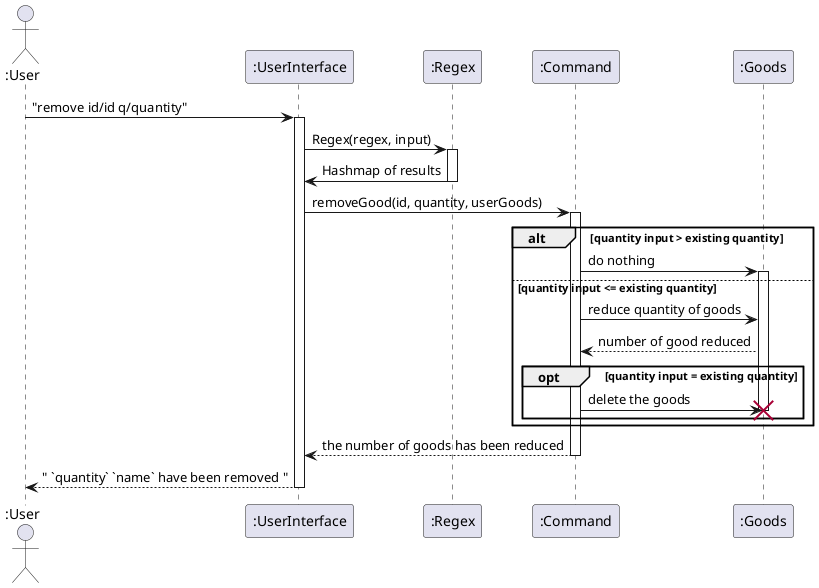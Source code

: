 @startuml
'https://plantuml.com/sequence-diagram

Actor ":User" as user
participant ":UserInterface" as ui
participant ":Regex" as regex
participant ":Command" as command
participant ":Goods" as good

user -> ui ++ : "remove id/id q/quantity"

ui -> regex  ++: Regex(regex, input)
regex -> ui -- : Hashmap of results

ui -> command ++ : removeGood(id, quantity, userGoods)
alt quantity input > existing quantity
    command -> good ++: do nothing
else quantity input <= existing quantity
    command -> good : reduce quantity of goods
    good --> command: number of good reduced
        opt quantity input = existing quantity
            command -> good : delete the goods
            destroy good
        end
end
command --> ui -- : the number of goods has been reduced
ui --> user --: " `quantity` `name` have been removed "
@enduml